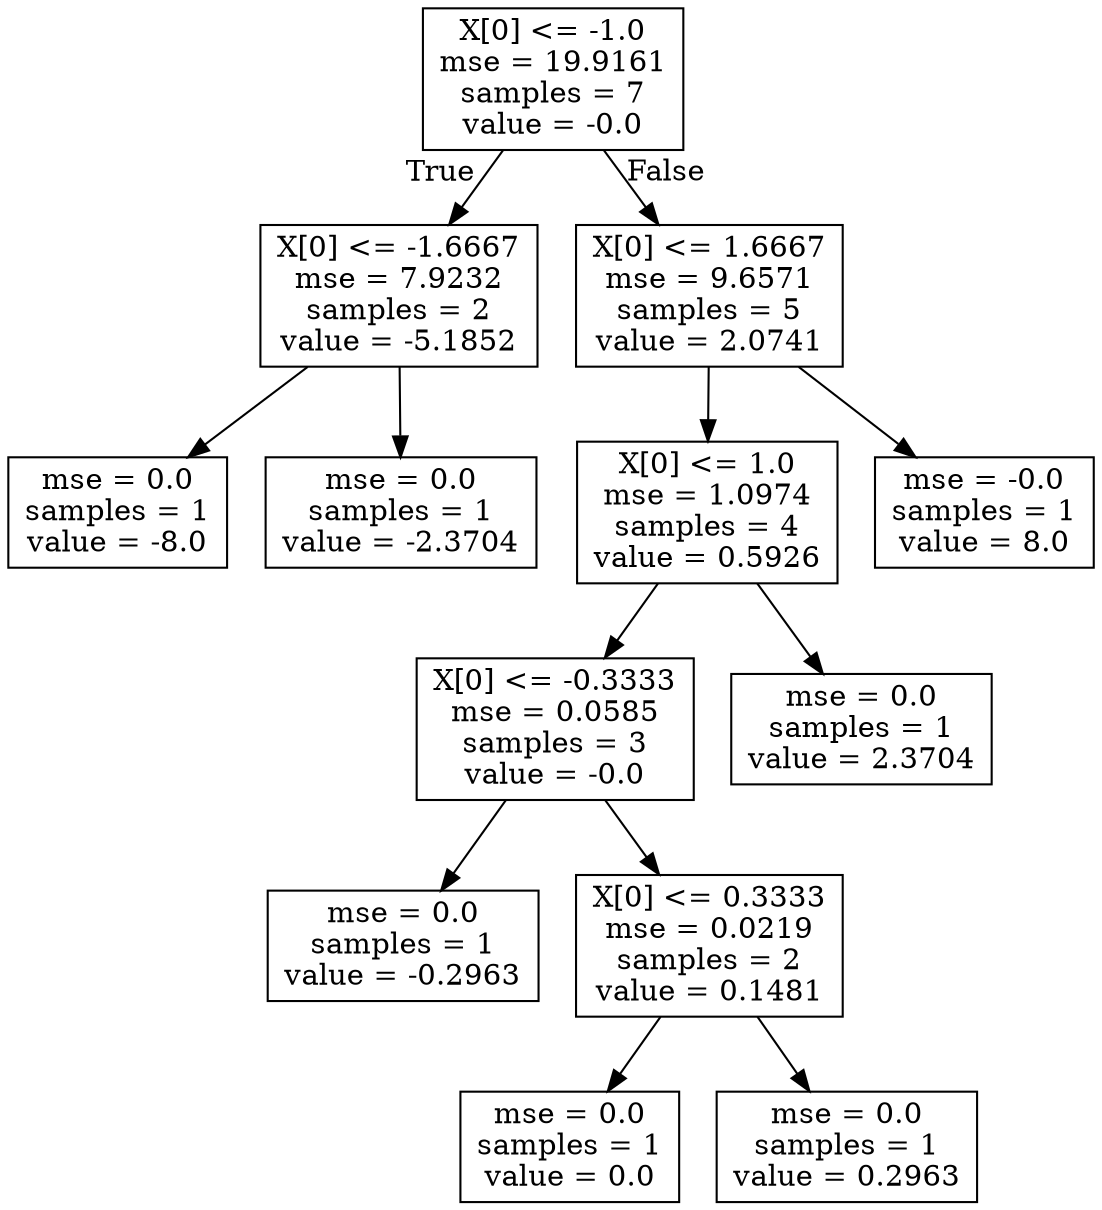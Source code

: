 digraph Tree {
node [shape=box] ;
0 [label="X[0] <= -1.0\nmse = 19.9161\nsamples = 7\nvalue = -0.0"] ;
1 [label="X[0] <= -1.6667\nmse = 7.9232\nsamples = 2\nvalue = -5.1852"] ;
0 -> 1 [labeldistance=2.5, labelangle=45, headlabel="True"] ;
2 [label="mse = 0.0\nsamples = 1\nvalue = -8.0"] ;
1 -> 2 ;
3 [label="mse = 0.0\nsamples = 1\nvalue = -2.3704"] ;
1 -> 3 ;
4 [label="X[0] <= 1.6667\nmse = 9.6571\nsamples = 5\nvalue = 2.0741"] ;
0 -> 4 [labeldistance=2.5, labelangle=-45, headlabel="False"] ;
5 [label="X[0] <= 1.0\nmse = 1.0974\nsamples = 4\nvalue = 0.5926"] ;
4 -> 5 ;
6 [label="X[0] <= -0.3333\nmse = 0.0585\nsamples = 3\nvalue = -0.0"] ;
5 -> 6 ;
7 [label="mse = 0.0\nsamples = 1\nvalue = -0.2963"] ;
6 -> 7 ;
8 [label="X[0] <= 0.3333\nmse = 0.0219\nsamples = 2\nvalue = 0.1481"] ;
6 -> 8 ;
9 [label="mse = 0.0\nsamples = 1\nvalue = 0.0"] ;
8 -> 9 ;
10 [label="mse = 0.0\nsamples = 1\nvalue = 0.2963"] ;
8 -> 10 ;
11 [label="mse = 0.0\nsamples = 1\nvalue = 2.3704"] ;
5 -> 11 ;
12 [label="mse = -0.0\nsamples = 1\nvalue = 8.0"] ;
4 -> 12 ;
}
